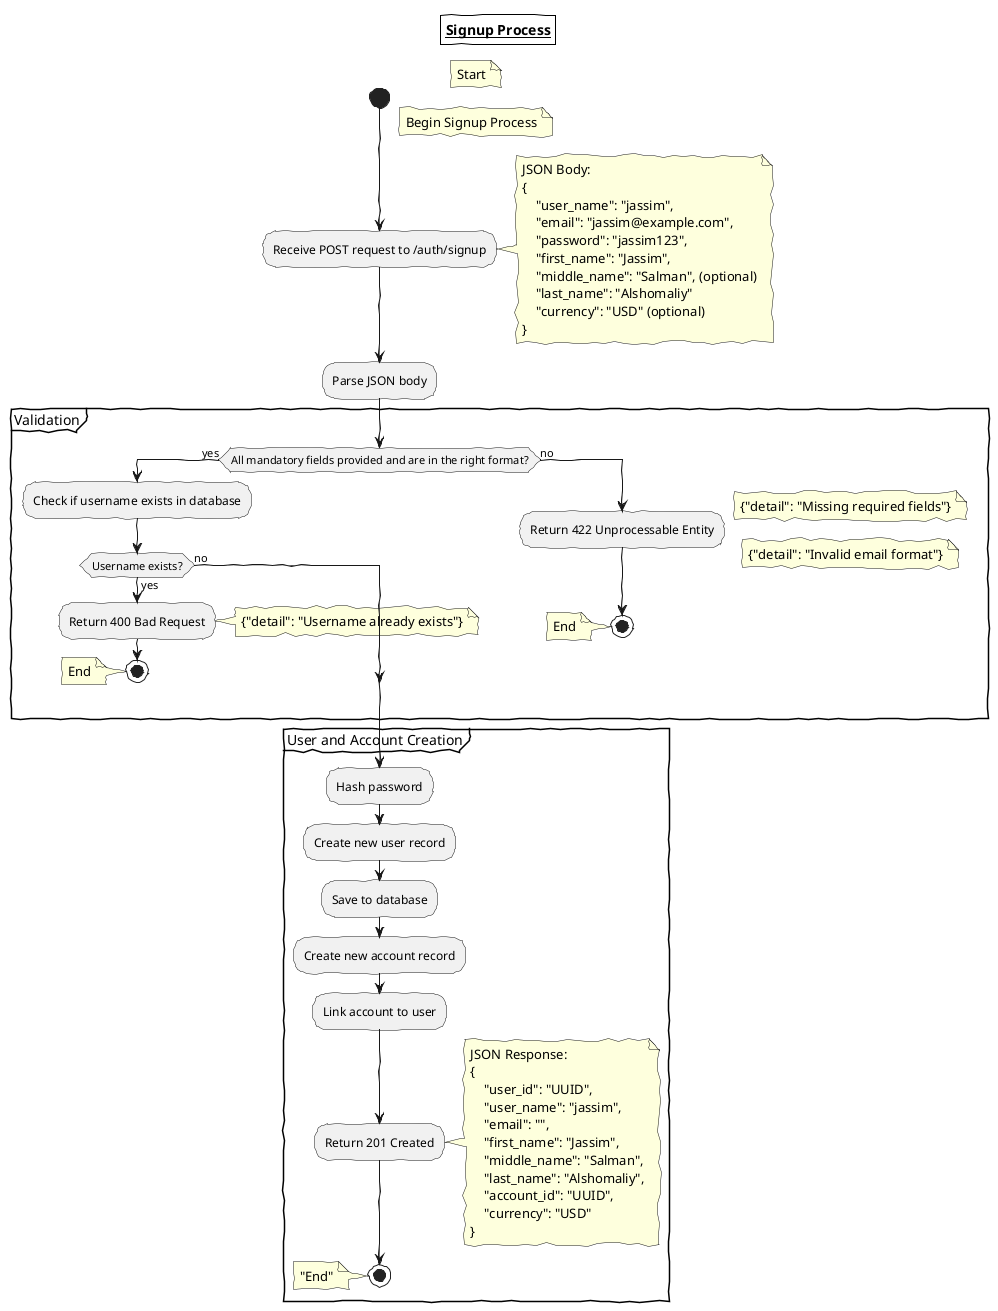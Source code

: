 @startuml Signup Process
skinparam handwritten true
skinparam titleBorder 1
skinparam titleBorderColor black
title **<u>Signup Process</u>**

start
note right: Start
note right: Begin Signup Process
:Receive POST request to /auth/signup;
note right
    JSON Body:
    {
        "user_name": "jassim",
        "email": "jassim@example.com",
        "password": "jassim123",
        "first_name": "Jassim",
        "middle_name": "Salman", (optional)
        "last_name": "Alshomaliy"
        "currency": "USD" (optional)
    }
end note

:Parse JSON body;

partition "Validation" {
    if (All mandatory fields provided and are in the right format?) then (yes)
        :Check if username exists in database;
        
        if (Username exists?) then (yes)
            :Return 400 Bad Request;
            note right: {"detail": "Username already exists"}
            stop
            note left: End
        else (no)
        endif
    else (no)
        :Return 422 Unprocessable Entity;
        note right: {"detail": "Missing required fields"}
        note right: {"detail": "Invalid email format"}
        stop
        note left: End
    endif
}

partition "User and Account Creation" {
    :Hash password;
    :Create new user record;
    :Save to database;
    :Create new account record;
    :Link account to user;
    :Return 201 Created;
    note right 
        JSON Response:
        {
            "user_id": "UUID",
            "user_name": "jassim",
            "email": "",
            "first_name": "Jassim",
            "middle_name": "Salman",
            "last_name": "Alshomaliy",
            "account_id": "UUID",
            "currency": "USD"
        }
    end note
    stop
    note left: "End"
}

@enduml